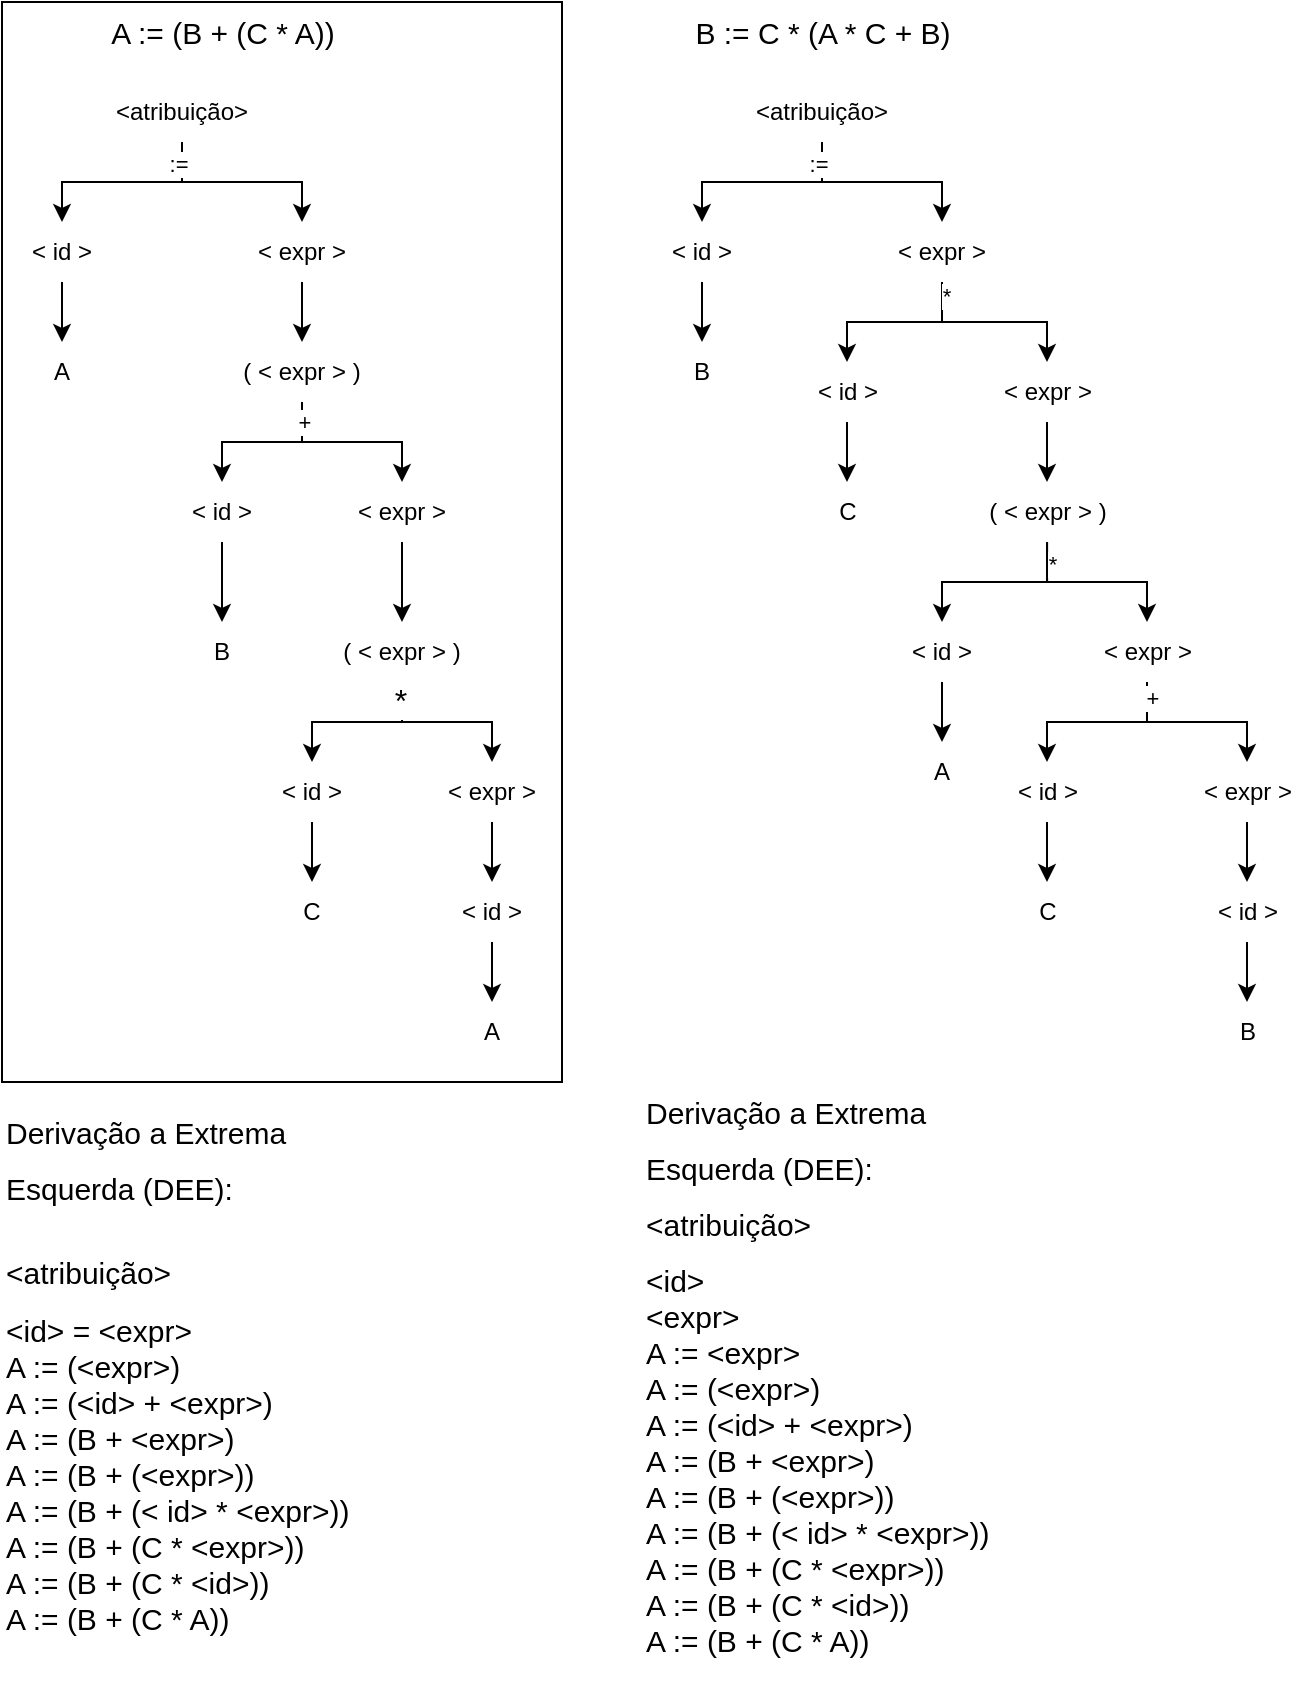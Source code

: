 <mxfile version="24.0.7" type="github">
  <diagram name="Página-1" id="vxXSESlD7XZ-F8BN0urh">
    <mxGraphModel dx="1028" dy="562" grid="1" gridSize="10" guides="1" tooltips="1" connect="1" arrows="1" fold="1" page="1" pageScale="1" pageWidth="827" pageHeight="1169" math="0" shadow="0">
      <root>
        <mxCell id="0" />
        <mxCell id="1" parent="0" />
        <mxCell id="-o285TeNuFn4jJfjmSbg-102" value="" style="rounded=0;whiteSpace=wrap;html=1;" parent="1" vertex="1">
          <mxGeometry width="280" height="540" as="geometry" />
        </mxCell>
        <mxCell id="-o285TeNuFn4jJfjmSbg-8" style="edgeStyle=orthogonalEdgeStyle;rounded=0;orthogonalLoop=1;jettySize=auto;html=1;entryX=0.5;entryY=0;entryDx=0;entryDy=0;" parent="1" source="-o285TeNuFn4jJfjmSbg-1" target="-o285TeNuFn4jJfjmSbg-2" edge="1">
          <mxGeometry relative="1" as="geometry" />
        </mxCell>
        <mxCell id="-o285TeNuFn4jJfjmSbg-9" style="edgeStyle=orthogonalEdgeStyle;rounded=0;orthogonalLoop=1;jettySize=auto;html=1;exitX=0.5;exitY=1;exitDx=0;exitDy=0;entryX=0.5;entryY=0;entryDx=0;entryDy=0;" parent="1" source="-o285TeNuFn4jJfjmSbg-1" target="-o285TeNuFn4jJfjmSbg-3" edge="1">
          <mxGeometry relative="1" as="geometry" />
        </mxCell>
        <mxCell id="-o285TeNuFn4jJfjmSbg-30" value=":=" style="edgeLabel;html=1;align=center;verticalAlign=middle;resizable=0;points=[];" parent="-o285TeNuFn4jJfjmSbg-9" vertex="1" connectable="0">
          <mxGeometry x="-0.78" y="-2" relative="1" as="geometry">
            <mxPoint as="offset" />
          </mxGeometry>
        </mxCell>
        <mxCell id="-o285TeNuFn4jJfjmSbg-1" value="&amp;lt;atribuição&amp;gt;" style="text;html=1;align=center;verticalAlign=middle;whiteSpace=wrap;rounded=0;" parent="1" vertex="1">
          <mxGeometry x="60" y="40" width="60" height="30" as="geometry" />
        </mxCell>
        <mxCell id="-o285TeNuFn4jJfjmSbg-22" style="edgeStyle=orthogonalEdgeStyle;rounded=0;orthogonalLoop=1;jettySize=auto;html=1;exitX=0.5;exitY=1;exitDx=0;exitDy=0;entryX=0.5;entryY=0;entryDx=0;entryDy=0;" parent="1" source="-o285TeNuFn4jJfjmSbg-2" target="-o285TeNuFn4jJfjmSbg-11" edge="1">
          <mxGeometry relative="1" as="geometry" />
        </mxCell>
        <mxCell id="-o285TeNuFn4jJfjmSbg-2" value="&amp;lt; id &amp;gt;" style="text;html=1;align=center;verticalAlign=middle;whiteSpace=wrap;rounded=0;" parent="1" vertex="1">
          <mxGeometry y="110" width="60" height="30" as="geometry" />
        </mxCell>
        <mxCell id="-o285TeNuFn4jJfjmSbg-23" style="edgeStyle=orthogonalEdgeStyle;rounded=0;orthogonalLoop=1;jettySize=auto;html=1;exitX=0.5;exitY=1;exitDx=0;exitDy=0;entryX=0.5;entryY=0;entryDx=0;entryDy=0;" parent="1" source="-o285TeNuFn4jJfjmSbg-3" target="-o285TeNuFn4jJfjmSbg-12" edge="1">
          <mxGeometry relative="1" as="geometry" />
        </mxCell>
        <mxCell id="-o285TeNuFn4jJfjmSbg-3" value="&amp;lt; expr &amp;gt;" style="text;html=1;align=center;verticalAlign=middle;whiteSpace=wrap;rounded=0;" parent="1" vertex="1">
          <mxGeometry x="120" y="110" width="60" height="30" as="geometry" />
        </mxCell>
        <mxCell id="-o285TeNuFn4jJfjmSbg-7" value="&lt;font style=&quot;font-size: 15px;&quot;&gt;A := (B + (C * A))&lt;/font&gt;" style="text;html=1;align=center;verticalAlign=middle;whiteSpace=wrap;rounded=0;fontSize=15;" parent="1" vertex="1">
          <mxGeometry x="42.5" width="135" height="30" as="geometry" />
        </mxCell>
        <mxCell id="-o285TeNuFn4jJfjmSbg-11" value="A" style="text;html=1;align=center;verticalAlign=middle;whiteSpace=wrap;rounded=0;" parent="1" vertex="1">
          <mxGeometry y="170" width="60" height="30" as="geometry" />
        </mxCell>
        <mxCell id="-o285TeNuFn4jJfjmSbg-24" style="edgeStyle=orthogonalEdgeStyle;rounded=0;orthogonalLoop=1;jettySize=auto;html=1;exitX=0.5;exitY=1;exitDx=0;exitDy=0;entryX=0.5;entryY=0;entryDx=0;entryDy=0;" parent="1" source="-o285TeNuFn4jJfjmSbg-12" target="-o285TeNuFn4jJfjmSbg-14" edge="1">
          <mxGeometry relative="1" as="geometry" />
        </mxCell>
        <mxCell id="-o285TeNuFn4jJfjmSbg-25" style="edgeStyle=orthogonalEdgeStyle;rounded=0;orthogonalLoop=1;jettySize=auto;html=1;exitX=0.5;exitY=1;exitDx=0;exitDy=0;entryX=0.5;entryY=0;entryDx=0;entryDy=0;" parent="1" source="-o285TeNuFn4jJfjmSbg-12" target="-o285TeNuFn4jJfjmSbg-16" edge="1">
          <mxGeometry relative="1" as="geometry" />
        </mxCell>
        <mxCell id="-o285TeNuFn4jJfjmSbg-31" value="+" style="edgeLabel;html=1;align=center;verticalAlign=middle;resizable=0;points=[];" parent="-o285TeNuFn4jJfjmSbg-25" vertex="1" connectable="0">
          <mxGeometry x="-0.778" y="1" relative="1" as="geometry">
            <mxPoint as="offset" />
          </mxGeometry>
        </mxCell>
        <mxCell id="-o285TeNuFn4jJfjmSbg-12" value="( &amp;lt; expr &amp;gt; )" style="text;html=1;align=center;verticalAlign=middle;whiteSpace=wrap;rounded=0;" parent="1" vertex="1">
          <mxGeometry x="115" y="170" width="70" height="30" as="geometry" />
        </mxCell>
        <mxCell id="-o285TeNuFn4jJfjmSbg-33" style="edgeStyle=orthogonalEdgeStyle;rounded=0;orthogonalLoop=1;jettySize=auto;html=1;exitX=0.5;exitY=1;exitDx=0;exitDy=0;entryX=0.5;entryY=0;entryDx=0;entryDy=0;" parent="1" source="-o285TeNuFn4jJfjmSbg-14" target="-o285TeNuFn4jJfjmSbg-32" edge="1">
          <mxGeometry relative="1" as="geometry" />
        </mxCell>
        <mxCell id="-o285TeNuFn4jJfjmSbg-14" value="&amp;lt; id &amp;gt;" style="text;html=1;align=center;verticalAlign=middle;whiteSpace=wrap;rounded=0;" parent="1" vertex="1">
          <mxGeometry x="80" y="240" width="60" height="30" as="geometry" />
        </mxCell>
        <mxCell id="-o285TeNuFn4jJfjmSbg-26" style="edgeStyle=orthogonalEdgeStyle;rounded=0;orthogonalLoop=1;jettySize=auto;html=1;exitX=0.5;exitY=1;exitDx=0;exitDy=0;entryX=0.5;entryY=0;entryDx=0;entryDy=0;" parent="1" source="-o285TeNuFn4jJfjmSbg-16" target="-o285TeNuFn4jJfjmSbg-19" edge="1">
          <mxGeometry relative="1" as="geometry" />
        </mxCell>
        <mxCell id="-o285TeNuFn4jJfjmSbg-16" value="&amp;lt; expr &amp;gt;" style="text;html=1;align=center;verticalAlign=middle;whiteSpace=wrap;rounded=0;" parent="1" vertex="1">
          <mxGeometry x="170" y="240" width="60" height="30" as="geometry" />
        </mxCell>
        <mxCell id="-o285TeNuFn4jJfjmSbg-27" style="edgeStyle=orthogonalEdgeStyle;rounded=0;orthogonalLoop=1;jettySize=auto;html=1;exitX=0.5;exitY=1;exitDx=0;exitDy=0;entryX=0.5;entryY=0;entryDx=0;entryDy=0;" parent="1" source="-o285TeNuFn4jJfjmSbg-19" target="-o285TeNuFn4jJfjmSbg-20" edge="1">
          <mxGeometry relative="1" as="geometry" />
        </mxCell>
        <mxCell id="-o285TeNuFn4jJfjmSbg-28" style="edgeStyle=orthogonalEdgeStyle;rounded=0;orthogonalLoop=1;jettySize=auto;html=1;exitX=0.5;exitY=1;exitDx=0;exitDy=0;entryX=0.5;entryY=0;entryDx=0;entryDy=0;" parent="1" source="-o285TeNuFn4jJfjmSbg-19" target="-o285TeNuFn4jJfjmSbg-21" edge="1">
          <mxGeometry relative="1" as="geometry" />
        </mxCell>
        <mxCell id="-o285TeNuFn4jJfjmSbg-41" value="*" style="edgeLabel;html=1;align=center;verticalAlign=middle;resizable=0;points=[];" parent="-o285TeNuFn4jJfjmSbg-28" vertex="1" connectable="0">
          <mxGeometry x="-0.716" y="-1" relative="1" as="geometry">
            <mxPoint x="-1" as="offset" />
          </mxGeometry>
        </mxCell>
        <mxCell id="9Lkq-D2Bd-ajzbh_nx7A-3" value="&lt;font style=&quot;font-size: 16px;&quot;&gt;*&lt;/font&gt;" style="edgeLabel;html=1;align=center;verticalAlign=middle;resizable=0;points=[];" vertex="1" connectable="0" parent="-o285TeNuFn4jJfjmSbg-28">
          <mxGeometry x="-0.783" y="-1" relative="1" as="geometry">
            <mxPoint as="offset" />
          </mxGeometry>
        </mxCell>
        <mxCell id="-o285TeNuFn4jJfjmSbg-19" value="( &amp;lt; expr &amp;gt; )" style="text;html=1;align=center;verticalAlign=middle;whiteSpace=wrap;rounded=0;" parent="1" vertex="1">
          <mxGeometry x="165" y="310" width="70" height="30" as="geometry" />
        </mxCell>
        <mxCell id="-o285TeNuFn4jJfjmSbg-39" style="edgeStyle=orthogonalEdgeStyle;rounded=0;orthogonalLoop=1;jettySize=auto;html=1;exitX=0.5;exitY=1;exitDx=0;exitDy=0;entryX=0.5;entryY=0;entryDx=0;entryDy=0;" parent="1" source="-o285TeNuFn4jJfjmSbg-20" target="-o285TeNuFn4jJfjmSbg-37" edge="1">
          <mxGeometry relative="1" as="geometry" />
        </mxCell>
        <mxCell id="-o285TeNuFn4jJfjmSbg-20" value="&amp;lt; id &amp;gt;" style="text;html=1;align=center;verticalAlign=middle;whiteSpace=wrap;rounded=0;" parent="1" vertex="1">
          <mxGeometry x="125" y="380" width="60" height="30" as="geometry" />
        </mxCell>
        <mxCell id="-o285TeNuFn4jJfjmSbg-36" style="edgeStyle=orthogonalEdgeStyle;rounded=0;orthogonalLoop=1;jettySize=auto;html=1;exitX=0.5;exitY=1;exitDx=0;exitDy=0;" parent="1" source="-o285TeNuFn4jJfjmSbg-21" target="-o285TeNuFn4jJfjmSbg-34" edge="1">
          <mxGeometry relative="1" as="geometry" />
        </mxCell>
        <mxCell id="-o285TeNuFn4jJfjmSbg-21" value="&amp;lt; expr &amp;gt;" style="text;html=1;align=center;verticalAlign=middle;whiteSpace=wrap;rounded=0;" parent="1" vertex="1">
          <mxGeometry x="215" y="380" width="60" height="30" as="geometry" />
        </mxCell>
        <mxCell id="-o285TeNuFn4jJfjmSbg-32" value="B" style="text;html=1;align=center;verticalAlign=middle;whiteSpace=wrap;rounded=0;" parent="1" vertex="1">
          <mxGeometry x="80" y="310" width="60" height="30" as="geometry" />
        </mxCell>
        <mxCell id="-o285TeNuFn4jJfjmSbg-40" style="edgeStyle=orthogonalEdgeStyle;rounded=0;orthogonalLoop=1;jettySize=auto;html=1;exitX=0.5;exitY=1;exitDx=0;exitDy=0;entryX=0.5;entryY=0;entryDx=0;entryDy=0;" parent="1" source="-o285TeNuFn4jJfjmSbg-34" target="-o285TeNuFn4jJfjmSbg-38" edge="1">
          <mxGeometry relative="1" as="geometry" />
        </mxCell>
        <mxCell id="-o285TeNuFn4jJfjmSbg-34" value="&amp;lt; id &amp;gt;" style="text;html=1;align=center;verticalAlign=middle;whiteSpace=wrap;rounded=0;" parent="1" vertex="1">
          <mxGeometry x="215" y="440" width="60" height="30" as="geometry" />
        </mxCell>
        <mxCell id="-o285TeNuFn4jJfjmSbg-37" value="C" style="text;html=1;align=center;verticalAlign=middle;whiteSpace=wrap;rounded=0;" parent="1" vertex="1">
          <mxGeometry x="125" y="440" width="60" height="30" as="geometry" />
        </mxCell>
        <mxCell id="-o285TeNuFn4jJfjmSbg-38" value="A" style="text;html=1;align=center;verticalAlign=middle;whiteSpace=wrap;rounded=0;" parent="1" vertex="1">
          <mxGeometry x="215" y="500" width="60" height="30" as="geometry" />
        </mxCell>
        <mxCell id="-o285TeNuFn4jJfjmSbg-44" value="&lt;font style=&quot;font-size: 15px;&quot;&gt;B := C * (A * C + B)&lt;/font&gt;" style="text;html=1;align=center;verticalAlign=middle;whiteSpace=wrap;rounded=0;fontSize=15;" parent="1" vertex="1">
          <mxGeometry x="342.5" width="135" height="30" as="geometry" />
        </mxCell>
        <mxCell id="-o285TeNuFn4jJfjmSbg-50" style="edgeStyle=orthogonalEdgeStyle;rounded=0;orthogonalLoop=1;jettySize=auto;html=1;entryX=0.5;entryY=0;entryDx=0;entryDy=0;" parent="1" source="-o285TeNuFn4jJfjmSbg-53" target="-o285TeNuFn4jJfjmSbg-54" edge="1">
          <mxGeometry relative="1" as="geometry" />
        </mxCell>
        <mxCell id="-o285TeNuFn4jJfjmSbg-51" style="edgeStyle=orthogonalEdgeStyle;rounded=0;orthogonalLoop=1;jettySize=auto;html=1;exitX=0.5;exitY=1;exitDx=0;exitDy=0;entryX=0.5;entryY=0;entryDx=0;entryDy=0;" parent="1" source="-o285TeNuFn4jJfjmSbg-53" target="-o285TeNuFn4jJfjmSbg-55" edge="1">
          <mxGeometry relative="1" as="geometry" />
        </mxCell>
        <mxCell id="-o285TeNuFn4jJfjmSbg-52" value=":=" style="edgeLabel;html=1;align=center;verticalAlign=middle;resizable=0;points=[];" parent="-o285TeNuFn4jJfjmSbg-51" vertex="1" connectable="0">
          <mxGeometry x="-0.78" y="-2" relative="1" as="geometry">
            <mxPoint as="offset" />
          </mxGeometry>
        </mxCell>
        <mxCell id="-o285TeNuFn4jJfjmSbg-53" value="&amp;lt;atribuição&amp;gt;" style="text;html=1;align=center;verticalAlign=middle;whiteSpace=wrap;rounded=0;" parent="1" vertex="1">
          <mxGeometry x="380" y="40" width="60" height="30" as="geometry" />
        </mxCell>
        <mxCell id="-o285TeNuFn4jJfjmSbg-92" style="edgeStyle=orthogonalEdgeStyle;rounded=0;orthogonalLoop=1;jettySize=auto;html=1;exitX=0.5;exitY=1;exitDx=0;exitDy=0;entryX=0.5;entryY=0;entryDx=0;entryDy=0;" parent="1" source="-o285TeNuFn4jJfjmSbg-54" target="-o285TeNuFn4jJfjmSbg-84" edge="1">
          <mxGeometry relative="1" as="geometry" />
        </mxCell>
        <mxCell id="-o285TeNuFn4jJfjmSbg-54" value="&amp;lt; id &amp;gt;" style="text;html=1;align=center;verticalAlign=middle;whiteSpace=wrap;rounded=0;" parent="1" vertex="1">
          <mxGeometry x="320" y="110" width="60" height="30" as="geometry" />
        </mxCell>
        <mxCell id="-o285TeNuFn4jJfjmSbg-62" style="edgeStyle=orthogonalEdgeStyle;rounded=0;orthogonalLoop=1;jettySize=auto;html=1;exitX=0.5;exitY=1;exitDx=0;exitDy=0;entryX=0.5;entryY=0;entryDx=0;entryDy=0;" parent="1" source="-o285TeNuFn4jJfjmSbg-55" target="-o285TeNuFn4jJfjmSbg-60" edge="1">
          <mxGeometry relative="1" as="geometry" />
        </mxCell>
        <mxCell id="-o285TeNuFn4jJfjmSbg-69" style="edgeStyle=orthogonalEdgeStyle;rounded=0;orthogonalLoop=1;jettySize=auto;html=1;exitX=0.5;exitY=1;exitDx=0;exitDy=0;" parent="1" source="-o285TeNuFn4jJfjmSbg-55" target="-o285TeNuFn4jJfjmSbg-66" edge="1">
          <mxGeometry relative="1" as="geometry" />
        </mxCell>
        <mxCell id="-o285TeNuFn4jJfjmSbg-81" value="*" style="edgeLabel;html=1;align=center;verticalAlign=middle;resizable=0;points=[];" parent="-o285TeNuFn4jJfjmSbg-69" vertex="1" connectable="0">
          <mxGeometry x="-0.853" y="2" relative="1" as="geometry">
            <mxPoint as="offset" />
          </mxGeometry>
        </mxCell>
        <mxCell id="-o285TeNuFn4jJfjmSbg-55" value="&amp;lt; expr &amp;gt;" style="text;html=1;align=center;verticalAlign=middle;whiteSpace=wrap;rounded=0;" parent="1" vertex="1">
          <mxGeometry x="440" y="110" width="60" height="30" as="geometry" />
        </mxCell>
        <mxCell id="-o285TeNuFn4jJfjmSbg-91" style="edgeStyle=orthogonalEdgeStyle;rounded=0;orthogonalLoop=1;jettySize=auto;html=1;exitX=0.5;exitY=1;exitDx=0;exitDy=0;entryX=0.5;entryY=0;entryDx=0;entryDy=0;" parent="1" source="-o285TeNuFn4jJfjmSbg-60" target="-o285TeNuFn4jJfjmSbg-86" edge="1">
          <mxGeometry relative="1" as="geometry" />
        </mxCell>
        <mxCell id="-o285TeNuFn4jJfjmSbg-60" value="&amp;lt; id &amp;gt;" style="text;html=1;align=center;verticalAlign=middle;whiteSpace=wrap;rounded=0;" parent="1" vertex="1">
          <mxGeometry x="392.5" y="180" width="60" height="30" as="geometry" />
        </mxCell>
        <mxCell id="-o285TeNuFn4jJfjmSbg-65" style="edgeStyle=orthogonalEdgeStyle;rounded=0;orthogonalLoop=1;jettySize=auto;html=1;exitX=0.5;exitY=1;exitDx=0;exitDy=0;entryX=0.5;entryY=0;entryDx=0;entryDy=0;" parent="1" source="-o285TeNuFn4jJfjmSbg-66" target="-o285TeNuFn4jJfjmSbg-68" edge="1">
          <mxGeometry relative="1" as="geometry" />
        </mxCell>
        <mxCell id="-o285TeNuFn4jJfjmSbg-66" value="&amp;lt; expr &amp;gt;" style="text;html=1;align=center;verticalAlign=middle;whiteSpace=wrap;rounded=0;" parent="1" vertex="1">
          <mxGeometry x="492.5" y="180" width="60" height="30" as="geometry" />
        </mxCell>
        <mxCell id="-o285TeNuFn4jJfjmSbg-74" style="edgeStyle=orthogonalEdgeStyle;rounded=0;orthogonalLoop=1;jettySize=auto;html=1;exitX=0.5;exitY=1;exitDx=0;exitDy=0;" parent="1" source="-o285TeNuFn4jJfjmSbg-68" target="-o285TeNuFn4jJfjmSbg-73" edge="1">
          <mxGeometry relative="1" as="geometry" />
        </mxCell>
        <mxCell id="-o285TeNuFn4jJfjmSbg-75" style="edgeStyle=orthogonalEdgeStyle;rounded=0;orthogonalLoop=1;jettySize=auto;html=1;" parent="1" source="-o285TeNuFn4jJfjmSbg-68" target="-o285TeNuFn4jJfjmSbg-71" edge="1">
          <mxGeometry relative="1" as="geometry" />
        </mxCell>
        <mxCell id="-o285TeNuFn4jJfjmSbg-82" value="*" style="edgeLabel;html=1;align=center;verticalAlign=middle;resizable=0;points=[];" parent="-o285TeNuFn4jJfjmSbg-75" vertex="1" connectable="0">
          <mxGeometry x="-0.758" y="2" relative="1" as="geometry">
            <mxPoint as="offset" />
          </mxGeometry>
        </mxCell>
        <mxCell id="-o285TeNuFn4jJfjmSbg-68" value="( &amp;lt; expr &amp;gt; )" style="text;html=1;align=center;verticalAlign=middle;whiteSpace=wrap;rounded=0;" parent="1" vertex="1">
          <mxGeometry x="488.75" y="240" width="67.5" height="30" as="geometry" />
        </mxCell>
        <mxCell id="-o285TeNuFn4jJfjmSbg-90" style="edgeStyle=orthogonalEdgeStyle;rounded=0;orthogonalLoop=1;jettySize=auto;html=1;exitX=0.5;exitY=1;exitDx=0;exitDy=0;entryX=0.5;entryY=0;entryDx=0;entryDy=0;" parent="1" source="-o285TeNuFn4jJfjmSbg-71" target="-o285TeNuFn4jJfjmSbg-87" edge="1">
          <mxGeometry relative="1" as="geometry" />
        </mxCell>
        <mxCell id="-o285TeNuFn4jJfjmSbg-71" value="&amp;lt; id &amp;gt;" style="text;html=1;align=center;verticalAlign=middle;whiteSpace=wrap;rounded=0;" parent="1" vertex="1">
          <mxGeometry x="440" y="310" width="60" height="30" as="geometry" />
        </mxCell>
        <mxCell id="-o285TeNuFn4jJfjmSbg-79" style="edgeStyle=orthogonalEdgeStyle;rounded=0;orthogonalLoop=1;jettySize=auto;html=1;exitX=0.5;exitY=1;exitDx=0;exitDy=0;" parent="1" source="-o285TeNuFn4jJfjmSbg-73" target="-o285TeNuFn4jJfjmSbg-78" edge="1">
          <mxGeometry relative="1" as="geometry" />
        </mxCell>
        <mxCell id="-o285TeNuFn4jJfjmSbg-80" style="edgeStyle=orthogonalEdgeStyle;rounded=0;orthogonalLoop=1;jettySize=auto;html=1;exitX=0.5;exitY=1;exitDx=0;exitDy=0;" parent="1" source="-o285TeNuFn4jJfjmSbg-73" target="-o285TeNuFn4jJfjmSbg-77" edge="1">
          <mxGeometry relative="1" as="geometry" />
        </mxCell>
        <mxCell id="-o285TeNuFn4jJfjmSbg-83" value="+" style="edgeLabel;html=1;align=center;verticalAlign=middle;resizable=0;points=[];" parent="-o285TeNuFn4jJfjmSbg-80" vertex="1" connectable="0">
          <mxGeometry x="-0.831" y="2" relative="1" as="geometry">
            <mxPoint as="offset" />
          </mxGeometry>
        </mxCell>
        <mxCell id="-o285TeNuFn4jJfjmSbg-73" value="&amp;lt; expr &amp;gt;" style="text;html=1;align=center;verticalAlign=middle;whiteSpace=wrap;rounded=0;" parent="1" vertex="1">
          <mxGeometry x="542.5" y="310" width="60" height="30" as="geometry" />
        </mxCell>
        <mxCell id="-o285TeNuFn4jJfjmSbg-93" style="edgeStyle=orthogonalEdgeStyle;rounded=0;orthogonalLoop=1;jettySize=auto;html=1;exitX=0.5;exitY=1;exitDx=0;exitDy=0;entryX=0.5;entryY=0;entryDx=0;entryDy=0;" parent="1" source="-o285TeNuFn4jJfjmSbg-77" target="-o285TeNuFn4jJfjmSbg-88" edge="1">
          <mxGeometry relative="1" as="geometry" />
        </mxCell>
        <mxCell id="-o285TeNuFn4jJfjmSbg-77" value="&amp;lt; id &amp;gt;" style="text;html=1;align=center;verticalAlign=middle;whiteSpace=wrap;rounded=0;" parent="1" vertex="1">
          <mxGeometry x="492.5" y="380" width="60" height="30" as="geometry" />
        </mxCell>
        <mxCell id="-o285TeNuFn4jJfjmSbg-94" style="edgeStyle=orthogonalEdgeStyle;rounded=0;orthogonalLoop=1;jettySize=auto;html=1;exitX=0.5;exitY=1;exitDx=0;exitDy=0;entryX=0.5;entryY=0;entryDx=0;entryDy=0;" parent="1" source="-o285TeNuFn4jJfjmSbg-78" edge="1">
          <mxGeometry relative="1" as="geometry">
            <mxPoint x="622.5" y="440" as="targetPoint" />
          </mxGeometry>
        </mxCell>
        <mxCell id="-o285TeNuFn4jJfjmSbg-78" value="&amp;lt; expr &amp;gt;" style="text;html=1;align=center;verticalAlign=middle;whiteSpace=wrap;rounded=0;" parent="1" vertex="1">
          <mxGeometry x="592.5" y="380" width="60" height="30" as="geometry" />
        </mxCell>
        <mxCell id="-o285TeNuFn4jJfjmSbg-84" value="B" style="text;html=1;align=center;verticalAlign=middle;whiteSpace=wrap;rounded=0;" parent="1" vertex="1">
          <mxGeometry x="320" y="170" width="60" height="30" as="geometry" />
        </mxCell>
        <mxCell id="-o285TeNuFn4jJfjmSbg-86" value="C" style="text;html=1;align=center;verticalAlign=middle;whiteSpace=wrap;rounded=0;" parent="1" vertex="1">
          <mxGeometry x="392.5" y="240" width="60" height="30" as="geometry" />
        </mxCell>
        <mxCell id="-o285TeNuFn4jJfjmSbg-87" value="A" style="text;html=1;align=center;verticalAlign=middle;whiteSpace=wrap;rounded=0;" parent="1" vertex="1">
          <mxGeometry x="440" y="370" width="60" height="30" as="geometry" />
        </mxCell>
        <mxCell id="-o285TeNuFn4jJfjmSbg-88" value="C" style="text;html=1;align=center;verticalAlign=middle;whiteSpace=wrap;rounded=0;" parent="1" vertex="1">
          <mxGeometry x="492.5" y="440" width="60" height="30" as="geometry" />
        </mxCell>
        <mxCell id="-o285TeNuFn4jJfjmSbg-98" style="edgeStyle=orthogonalEdgeStyle;rounded=0;orthogonalLoop=1;jettySize=auto;html=1;exitX=0.5;exitY=1;exitDx=0;exitDy=0;entryX=0.5;entryY=0;entryDx=0;entryDy=0;" parent="1" source="-o285TeNuFn4jJfjmSbg-95" target="-o285TeNuFn4jJfjmSbg-97" edge="1">
          <mxGeometry relative="1" as="geometry" />
        </mxCell>
        <mxCell id="-o285TeNuFn4jJfjmSbg-95" value="&amp;lt; id &amp;gt;" style="text;html=1;align=center;verticalAlign=middle;whiteSpace=wrap;rounded=0;" parent="1" vertex="1">
          <mxGeometry x="592.5" y="440" width="60" height="30" as="geometry" />
        </mxCell>
        <mxCell id="-o285TeNuFn4jJfjmSbg-97" value="B" style="text;html=1;align=center;verticalAlign=middle;whiteSpace=wrap;rounded=0;" parent="1" vertex="1">
          <mxGeometry x="592.5" y="500" width="60" height="30" as="geometry" />
        </mxCell>
        <mxCell id="9Lkq-D2Bd-ajzbh_nx7A-1" value="&lt;h1 style=&quot;margin-top: 0px; font-size: 15px;&quot;&gt;&lt;span style=&quot;font-weight: 400;&quot;&gt;Derivação a Extrema&lt;/span&gt;&lt;/h1&gt;&lt;h1 style=&quot;margin-top: 0px; font-size: 15px;&quot;&gt;&lt;span style=&quot;font-weight: 400;&quot;&gt;Esquerda (DEE):&lt;/span&gt;&lt;/h1&gt;&lt;div&gt;&lt;span style=&quot;font-weight: 400;&quot;&gt;&lt;br&gt;&lt;/span&gt;&lt;/div&gt;&lt;h1 style=&quot;margin-top: 0px; font-size: 15px;&quot;&gt;&lt;font style=&quot;font-size: 15px;&quot;&gt;&lt;span style=&quot;background-color: initial; font-weight: normal;&quot;&gt;&amp;lt;atribuição&amp;gt;&lt;/span&gt;&lt;/font&gt;&lt;/h1&gt;&lt;div&gt;&lt;font style=&quot;font-size: 15px;&quot;&gt;&lt;span style=&quot;background-color: initial; font-weight: normal;&quot;&gt;&amp;lt;id&amp;gt; = &amp;lt;expr&amp;gt;&lt;/span&gt;&lt;/font&gt;&lt;/div&gt;&lt;div style=&quot;font-size: 15px;&quot;&gt;&lt;span style=&quot;background-color: initial;&quot;&gt;&lt;font style=&quot;font-size: 15px;&quot;&gt;A := (&amp;lt;expr&amp;gt;)&lt;/font&gt;&lt;/span&gt;&lt;/div&gt;&lt;div style=&quot;font-size: 15px;&quot;&gt;&lt;span style=&quot;background-color: initial;&quot;&gt;&lt;font style=&quot;font-size: 15px;&quot;&gt;A := (&amp;lt;id&amp;gt; + &amp;lt;expr&amp;gt;)&lt;/font&gt;&lt;/span&gt;&lt;/div&gt;&lt;div style=&quot;font-size: 15px;&quot;&gt;&lt;span style=&quot;background-color: initial;&quot;&gt;&lt;font style=&quot;font-size: 15px;&quot;&gt;A := (B + &amp;lt;expr&amp;gt;)&lt;/font&gt;&lt;/span&gt;&lt;/div&gt;&lt;div style=&quot;font-size: 15px;&quot;&gt;&lt;span style=&quot;background-color: initial;&quot;&gt;&lt;font style=&quot;font-size: 15px;&quot;&gt;A := (B + (&amp;lt;expr&amp;gt;))&amp;nbsp;&lt;/font&gt;&lt;/span&gt;&lt;/div&gt;&lt;div style=&quot;font-size: 15px;&quot;&gt;&lt;span style=&quot;background-color: initial;&quot;&gt;&lt;font style=&quot;font-size: 15px;&quot;&gt;A := (B + (&amp;lt; id&amp;gt; * &amp;lt;expr&amp;gt;))&lt;/font&gt;&lt;/span&gt;&lt;/div&gt;&lt;div style=&quot;font-size: 15px;&quot;&gt;&lt;span style=&quot;background-color: initial;&quot;&gt;&lt;font style=&quot;font-size: 15px;&quot;&gt;A := (B + (C * &amp;lt;expr&amp;gt;))&lt;br&gt;A := (B + (C * &amp;lt;id&amp;gt;))&lt;br&gt;A := (B + (C * A))&amp;nbsp;&lt;/font&gt;&lt;/span&gt;&lt;/div&gt;" style="text;html=1;whiteSpace=wrap;overflow=hidden;rounded=0;" vertex="1" parent="1">
          <mxGeometry y="550" width="180" height="290" as="geometry" />
        </mxCell>
        <mxCell id="9Lkq-D2Bd-ajzbh_nx7A-4" value="&lt;h1 style=&quot;margin-top: 0px; font-size: 15px;&quot;&gt;&lt;span style=&quot;font-weight: 400;&quot;&gt;Derivação a Extrema&lt;/span&gt;&lt;/h1&gt;&lt;h1 style=&quot;margin-top: 0px; font-size: 15px;&quot;&gt;&lt;span style=&quot;font-weight: 400;&quot;&gt;Esquerda (DEE):&lt;/span&gt;&lt;/h1&gt;&lt;h1 style=&quot;margin-top: 0px; font-size: 15px;&quot;&gt;&lt;font style=&quot;font-size: 15px;&quot;&gt;&lt;span style=&quot;background-color: initial; font-weight: normal;&quot;&gt;&amp;lt;atribuição&amp;gt;&lt;/span&gt;&lt;br&gt;&lt;/font&gt;&lt;/h1&gt;&lt;div style=&quot;font-size: 15px;&quot;&gt;&lt;font style=&quot;font-size: 15px;&quot;&gt;&lt;span style=&quot;background-color: initial; font-weight: normal;&quot;&gt;&amp;lt;id&amp;gt;&amp;nbsp;&lt;/span&gt;&lt;span style=&quot;color: rgba(0, 0, 0, 0); font-family: monospace; text-wrap: nowrap; background-color: initial;&quot;&gt;%3CmxGraphModel%3E%3Croot%3E%3CmxCell%20id%3D%220%22%2F%3E%3CmxCell%20id%3D%221%22%20parent%3D%220%22%2F%3E%3CmxCell%20id%3D%222%22%20value%3D%22%3A%3D%22%20style%3D%22edgeLabel%3Bhtml%3D1%3Balign%3Dcenter%3BverticalAlign%3Dmiddle%3Bresizable%3D0%3Bpoints%3D%5B%5D%3B%22%20vertex%3D%221%22%20connectable%3D%220%22%20parent%3D%221%22%3E%3CmxGeometry%20x%3D%2288%22%20y%3D%2280.588%22%20as%3D%22geometry%22%2F%3E%3C%2FmxCell%3E%3C%2Froot%3E%3C%2FmxGraphModel%3E&lt;/span&gt;&lt;span style=&quot;color: rgba(0, 0, 0, 0); font-family: monospace; text-wrap: nowrap; background-color: initial;&quot;&gt;%3CmxGraphModel%3E%3Croot%3E%3CmxCell%20id%3D%220%22%2F%3E%3CmxCell%20id%3D%221%22%20parent%3D%220%22%2F%3E%3CmxCell%20id%3D%222%22%20value%3D%22%3A%3D%22%20style%3D%22edgeLabel%3Bhtml%3D1%3Balign%3Dcenter%3BverticalAlign%3Dmiddle%3Bresizable%3D0%3Bpoints%3D%5B%5D%3B%22%20vertex%3D%221%22%20connectable%3D%220%22%20parent%3D%221%22%3E%3CmxGeometry%20x%3D%2288%22%20y%3D%2280.588%22%20as%3D%22geometry%22%2F%3E%3C%2FmxCell%3E%3C%2Froot%3E%3C%2FmxGraphModel%3E:=&lt;/span&gt;&lt;span style=&quot;background-color: initial;&quot;&gt;:= &amp;lt;expr&amp;gt;&lt;/span&gt;&lt;/font&gt;&lt;/div&gt;&lt;div style=&quot;font-size: 15px;&quot;&gt;&lt;span style=&quot;background-color: initial;&quot;&gt;&lt;font style=&quot;font-size: 15px;&quot;&gt;A := &amp;lt;expr&amp;gt;&lt;br&gt;A := (&amp;lt;expr&amp;gt;)&lt;/font&gt;&lt;/span&gt;&lt;/div&gt;&lt;div style=&quot;font-size: 15px;&quot;&gt;&lt;span style=&quot;background-color: initial;&quot;&gt;&lt;font style=&quot;font-size: 15px;&quot;&gt;A := (&amp;lt;id&amp;gt; + &amp;lt;expr&amp;gt;)&lt;/font&gt;&lt;/span&gt;&lt;/div&gt;&lt;div style=&quot;font-size: 15px;&quot;&gt;&lt;span style=&quot;background-color: initial;&quot;&gt;&lt;font style=&quot;font-size: 15px;&quot;&gt;A := (B + &amp;lt;expr&amp;gt;)&lt;/font&gt;&lt;/span&gt;&lt;/div&gt;&lt;div style=&quot;font-size: 15px;&quot;&gt;&lt;span style=&quot;background-color: initial;&quot;&gt;&lt;font style=&quot;font-size: 15px;&quot;&gt;A := (B + (&amp;lt;expr&amp;gt;))&amp;nbsp;&lt;/font&gt;&lt;/span&gt;&lt;/div&gt;&lt;div style=&quot;font-size: 15px;&quot;&gt;&lt;span style=&quot;background-color: initial;&quot;&gt;&lt;font style=&quot;font-size: 15px;&quot;&gt;A := (B + (&amp;lt; id&amp;gt; * &amp;lt;expr&amp;gt;))&lt;/font&gt;&lt;/span&gt;&lt;/div&gt;&lt;div style=&quot;font-size: 15px;&quot;&gt;&lt;span style=&quot;background-color: initial;&quot;&gt;&lt;font style=&quot;font-size: 15px;&quot;&gt;A := (B + (C * &amp;lt;expr&amp;gt;))&lt;br&gt;A := (B + (C * &amp;lt;id&amp;gt;))&lt;br&gt;A := (B + (C * A))&amp;nbsp;&lt;/font&gt;&lt;/span&gt;&lt;/div&gt;" style="text;html=1;whiteSpace=wrap;overflow=hidden;rounded=0;" vertex="1" parent="1">
          <mxGeometry x="320" y="540" width="180" height="290" as="geometry" />
        </mxCell>
      </root>
    </mxGraphModel>
  </diagram>
</mxfile>

